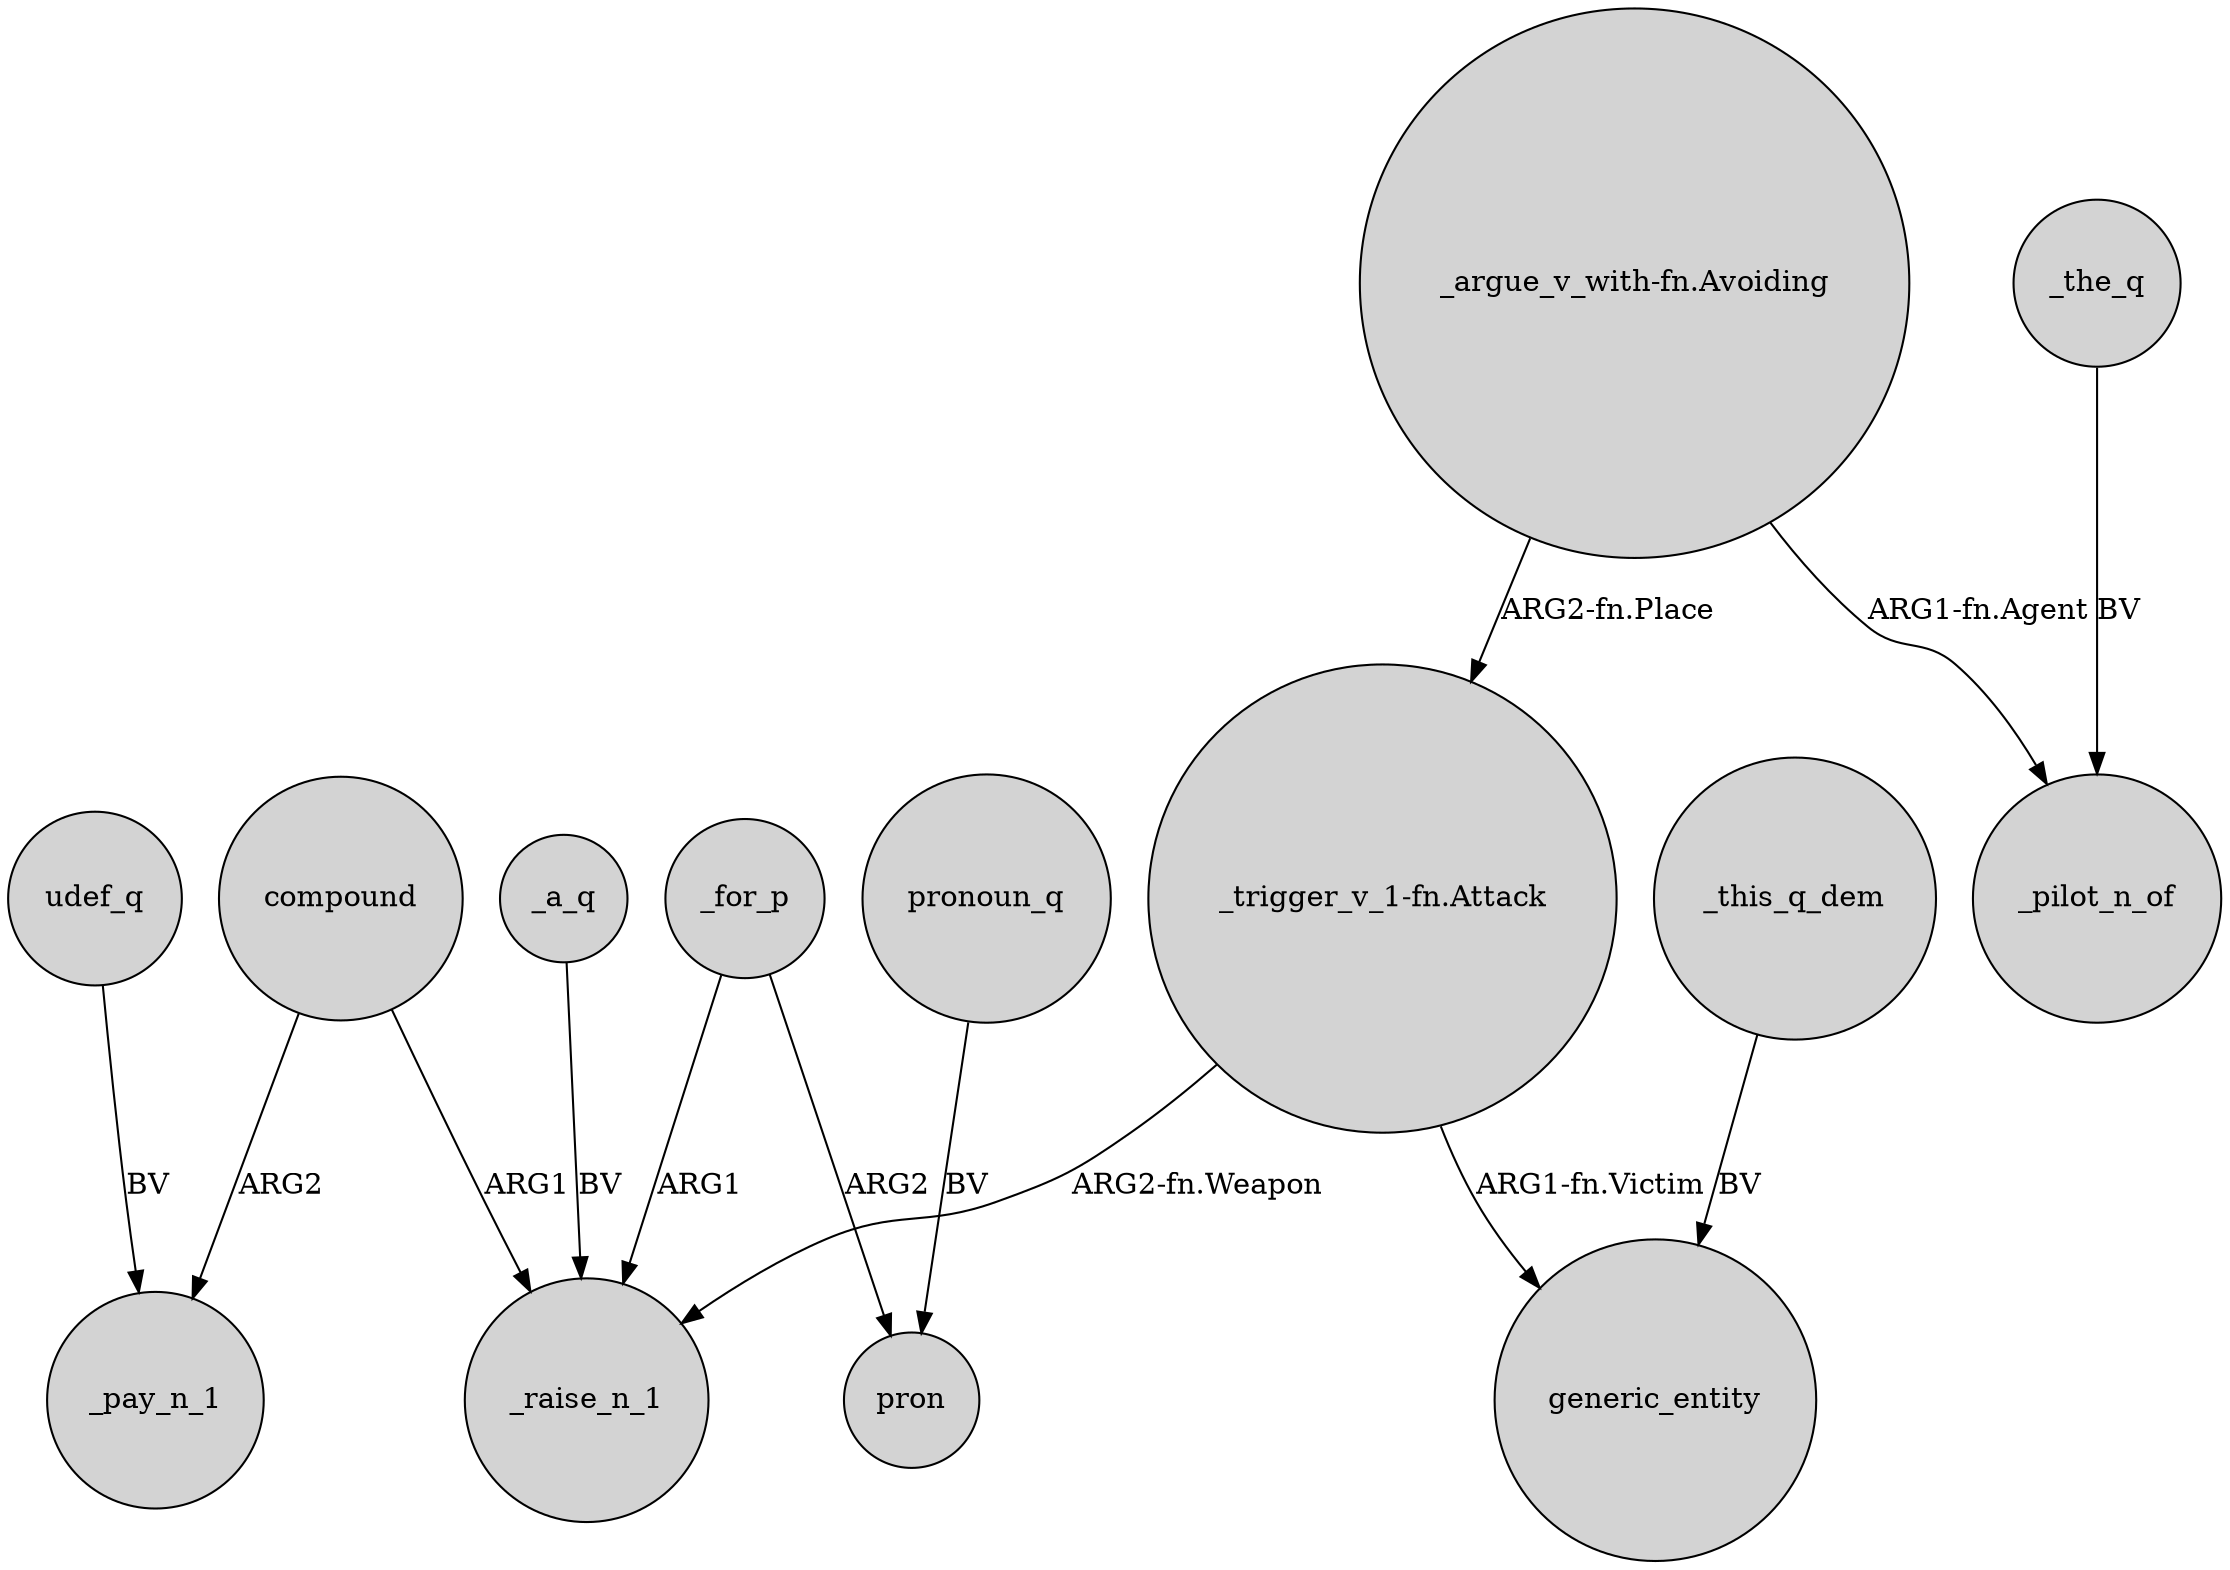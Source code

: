 digraph {
	node [shape=circle style=filled]
	udef_q -> _pay_n_1 [label=BV]
	_for_p -> pron [label=ARG2]
	compound -> _raise_n_1 [label=ARG1]
	_for_p -> _raise_n_1 [label=ARG1]
	_a_q -> _raise_n_1 [label=BV]
	"_argue_v_with-fn.Avoiding" -> _pilot_n_of [label="ARG1-fn.Agent"]
	"_argue_v_with-fn.Avoiding" -> "_trigger_v_1-fn.Attack" [label="ARG2-fn.Place"]
	"_trigger_v_1-fn.Attack" -> generic_entity [label="ARG1-fn.Victim"]
	pronoun_q -> pron [label=BV]
	_the_q -> _pilot_n_of [label=BV]
	compound -> _pay_n_1 [label=ARG2]
	_this_q_dem -> generic_entity [label=BV]
	"_trigger_v_1-fn.Attack" -> _raise_n_1 [label="ARG2-fn.Weapon"]
}
